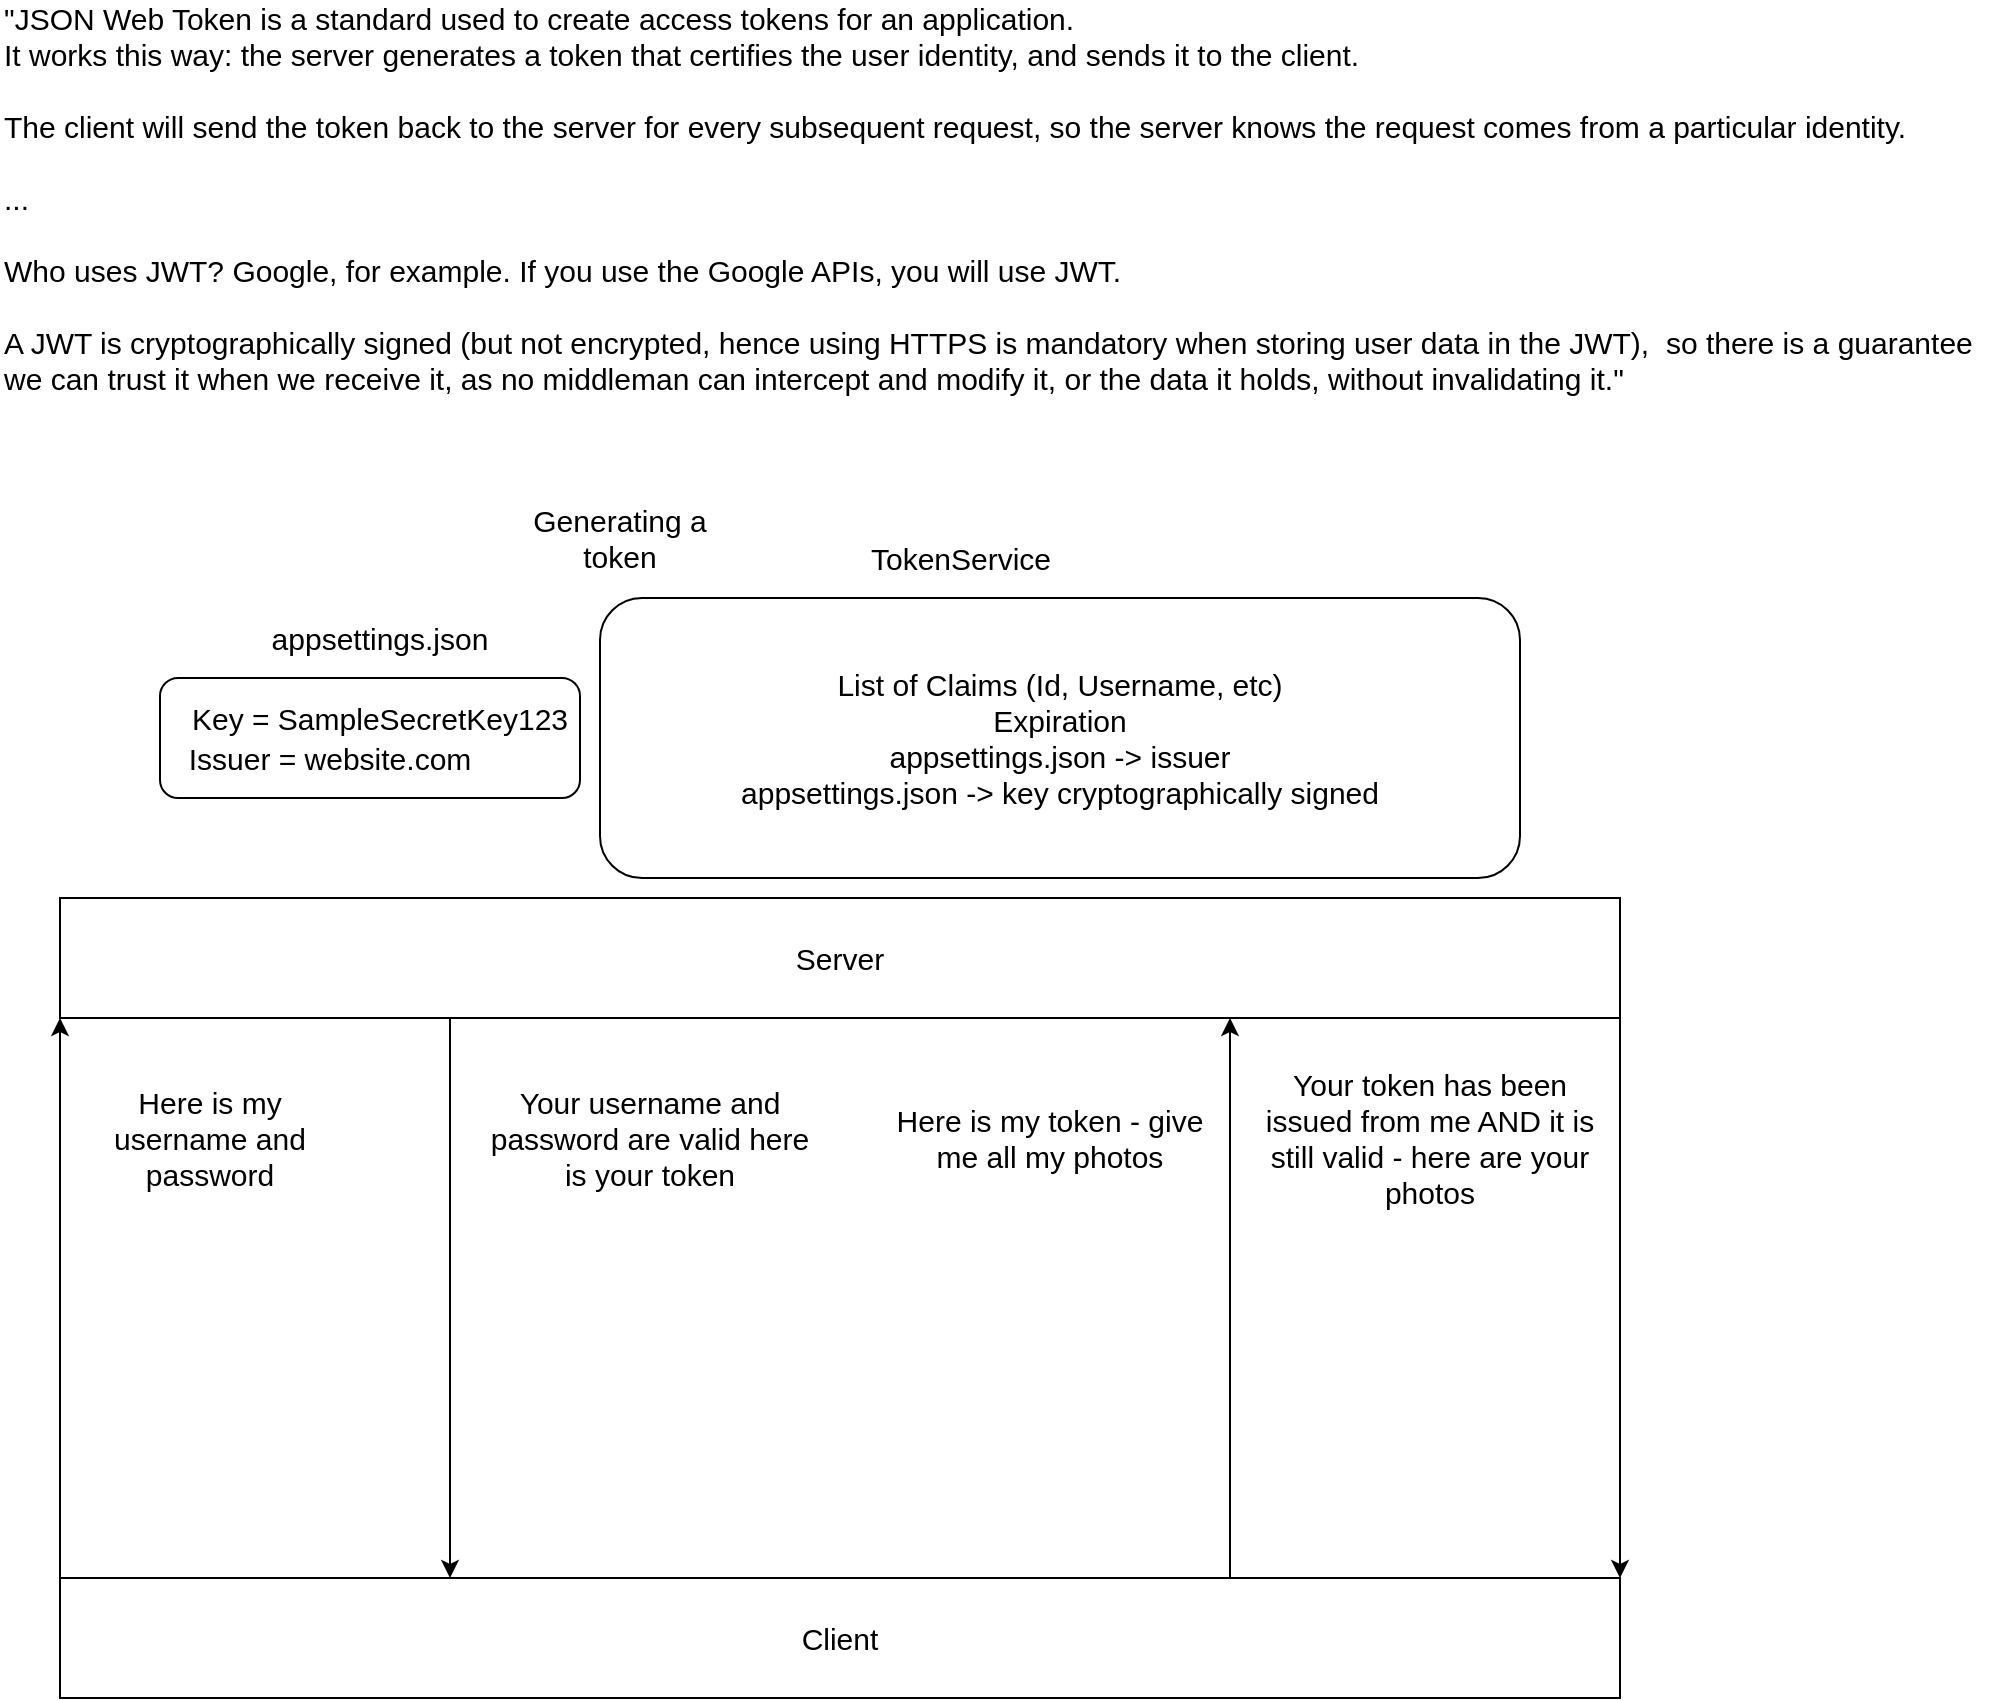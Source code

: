 <mxfile version="13.7.9" type="device"><diagram id="CKfOVXltYGlYRtcbwmhd" name="Page-1"><mxGraphModel dx="2272" dy="1962" grid="1" gridSize="10" guides="1" tooltips="1" connect="1" arrows="1" fold="1" page="1" pageScale="1" pageWidth="850" pageHeight="1100" math="0" shadow="0"><root><mxCell id="0"/><mxCell id="1" parent="0"/><mxCell id="t1Aym1B_F5-KHxqMJfx5-1" value="&lt;div style=&quot;font-size: 15px&quot;&gt;&lt;font style=&quot;font-size: 15px&quot;&gt;&quot;JSON Web Token is a standard used to create access tokens for an application.&lt;br&gt;&lt;/font&gt;&lt;/div&gt;&lt;div style=&quot;font-size: 15px&quot;&gt;&lt;font style=&quot;font-size: 15px&quot;&gt;It works this way: the server generates a token that certifies the user identity, and sends it to the client.&lt;/font&gt;&lt;/div&gt;&lt;div style=&quot;font-size: 15px&quot;&gt;&lt;font style=&quot;font-size: 15px&quot;&gt;&lt;br&gt;&lt;/font&gt;&lt;/div&gt;&lt;div style=&quot;font-size: 15px&quot;&gt;&lt;font style=&quot;font-size: 15px&quot;&gt;The client will send the token back to the server for every subsequent request, so the server knows the request comes from a particular identity.&lt;/font&gt;&lt;/div&gt;&lt;div style=&quot;font-size: 15px&quot;&gt;&lt;font style=&quot;font-size: 15px&quot;&gt;&lt;br&gt;&lt;/font&gt;&lt;/div&gt;&lt;div style=&quot;font-size: 15px&quot;&gt;&lt;font style=&quot;font-size: 15px&quot;&gt;...&lt;/font&gt;&lt;/div&gt;&lt;div style=&quot;font-size: 15px&quot;&gt;&lt;font style=&quot;font-size: 15px&quot;&gt;&lt;br&gt;&lt;/font&gt;&lt;/div&gt;&lt;div style=&quot;font-size: 15px&quot;&gt;&lt;font style=&quot;font-size: 15px&quot;&gt;Who uses JWT? Google, for example. If you use the Google APIs, you will use JWT.&lt;/font&gt;&lt;/div&gt;&lt;div style=&quot;font-size: 15px&quot;&gt;&lt;span&gt;&lt;font style=&quot;font-size: 15px&quot;&gt;&lt;br&gt;&lt;/font&gt;&lt;/span&gt;&lt;/div&gt;&lt;div style=&quot;font-size: 15px&quot;&gt;&lt;font style=&quot;font-size: 15px&quot;&gt;&lt;span&gt;A JWT is cryptographically signed (but not encrypted, hence using HTTPS is mandatory when storing user data in the JWT),&amp;nbsp;&amp;nbsp;&lt;/span&gt;&lt;span&gt;so there is a guarantee&amp;nbsp;&lt;/span&gt;&lt;br&gt;&lt;/font&gt;&lt;/div&gt;&lt;div style=&quot;font-size: 15px&quot;&gt;&lt;font style=&quot;font-size: 15px&quot;&gt;we can trust it when we receive it, as no middleman can intercept and modify it, or the data it holds, without invalidating it.&quot;&lt;/font&gt;&lt;/div&gt;" style="text;html=1;align=left;verticalAlign=middle;resizable=0;points=[];autosize=1;" vertex="1" parent="1"><mxGeometry x="-70" width="1000" height="160" as="geometry"/></mxCell><mxCell id="t1Aym1B_F5-KHxqMJfx5-2" value="&lt;font style=&quot;font-size: 15px&quot;&gt;Server&lt;/font&gt;" style="rounded=0;whiteSpace=wrap;html=1;" vertex="1" parent="1"><mxGeometry x="-40" y="430" width="780" height="60" as="geometry"/></mxCell><mxCell id="t1Aym1B_F5-KHxqMJfx5-3" value="&lt;font style=&quot;font-size: 15px&quot;&gt;Client&lt;/font&gt;" style="rounded=0;whiteSpace=wrap;html=1;" vertex="1" parent="1"><mxGeometry x="-40" y="770" width="780" height="60" as="geometry"/></mxCell><mxCell id="t1Aym1B_F5-KHxqMJfx5-4" value="" style="endArrow=classic;html=1;entryX=0;entryY=1;entryDx=0;entryDy=0;" edge="1" parent="1" target="t1Aym1B_F5-KHxqMJfx5-2"><mxGeometry width="50" height="50" relative="1" as="geometry"><mxPoint x="-40" y="770" as="sourcePoint"/><mxPoint x="10" y="720" as="targetPoint"/></mxGeometry></mxCell><mxCell id="t1Aym1B_F5-KHxqMJfx5-5" value="&lt;font style=&quot;font-size: 15px&quot;&gt;Here is my username and password&lt;/font&gt;" style="text;html=1;strokeColor=none;fillColor=none;align=center;verticalAlign=middle;whiteSpace=wrap;rounded=0;" vertex="1" parent="1"><mxGeometry x="-30" y="540" width="130" height="20" as="geometry"/></mxCell><mxCell id="t1Aym1B_F5-KHxqMJfx5-6" value="" style="endArrow=classic;html=1;exitX=0.25;exitY=1;exitDx=0;exitDy=0;entryX=0.25;entryY=0;entryDx=0;entryDy=0;" edge="1" parent="1" source="t1Aym1B_F5-KHxqMJfx5-2" target="t1Aym1B_F5-KHxqMJfx5-3"><mxGeometry width="50" height="50" relative="1" as="geometry"><mxPoint x="60" y="540" as="sourcePoint"/><mxPoint x="110" y="490" as="targetPoint"/></mxGeometry></mxCell><mxCell id="t1Aym1B_F5-KHxqMJfx5-7" value="&lt;font style=&quot;font-size: 15px&quot;&gt;Your username and password are valid here is your token&lt;/font&gt;" style="text;html=1;strokeColor=none;fillColor=none;align=center;verticalAlign=middle;whiteSpace=wrap;rounded=0;" vertex="1" parent="1"><mxGeometry x="170" y="540" width="170" height="20" as="geometry"/></mxCell><mxCell id="t1Aym1B_F5-KHxqMJfx5-8" value="" style="endArrow=classic;html=1;entryX=0.75;entryY=1;entryDx=0;entryDy=0;exitX=0.75;exitY=0;exitDx=0;exitDy=0;" edge="1" parent="1" source="t1Aym1B_F5-KHxqMJfx5-3" target="t1Aym1B_F5-KHxqMJfx5-2"><mxGeometry width="50" height="50" relative="1" as="geometry"><mxPoint x="280" y="770" as="sourcePoint"/><mxPoint x="330" y="720" as="targetPoint"/></mxGeometry></mxCell><mxCell id="t1Aym1B_F5-KHxqMJfx5-9" value="&lt;font style=&quot;font-size: 15px&quot;&gt;Here is my token - give me all my photos&lt;/font&gt;" style="text;html=1;strokeColor=none;fillColor=none;align=center;verticalAlign=middle;whiteSpace=wrap;rounded=0;" vertex="1" parent="1"><mxGeometry x="370" y="540" width="170" height="20" as="geometry"/></mxCell><mxCell id="t1Aym1B_F5-KHxqMJfx5-10" value="" style="endArrow=classic;html=1;entryX=1;entryY=0;entryDx=0;entryDy=0;exitX=1;exitY=1;exitDx=0;exitDy=0;" edge="1" parent="1" source="t1Aym1B_F5-KHxqMJfx5-2" target="t1Aym1B_F5-KHxqMJfx5-3"><mxGeometry width="50" height="50" relative="1" as="geometry"><mxPoint x="555" y="780" as="sourcePoint"/><mxPoint x="555" y="500" as="targetPoint"/></mxGeometry></mxCell><mxCell id="t1Aym1B_F5-KHxqMJfx5-11" value="&lt;font style=&quot;font-size: 15px&quot;&gt;Your token has been issued from me AND it is still valid - here are your photos&lt;/font&gt;" style="text;html=1;strokeColor=none;fillColor=none;align=center;verticalAlign=middle;whiteSpace=wrap;rounded=0;" vertex="1" parent="1"><mxGeometry x="560" y="540" width="170" height="20" as="geometry"/></mxCell><mxCell id="t1Aym1B_F5-KHxqMJfx5-18" style="edgeStyle=orthogonalEdgeStyle;rounded=0;orthogonalLoop=1;jettySize=auto;html=1;exitX=0.75;exitY=0;exitDx=0;exitDy=0;entryX=0.75;entryY=0;entryDx=0;entryDy=0;" edge="1" parent="1" source="t1Aym1B_F5-KHxqMJfx5-13" target="t1Aym1B_F5-KHxqMJfx5-15"><mxGeometry relative="1" as="geometry"/></mxCell><mxCell id="t1Aym1B_F5-KHxqMJfx5-13" value="" style="rounded=1;whiteSpace=wrap;html=1;" vertex="1" parent="1"><mxGeometry x="10" y="320" width="210" height="60" as="geometry"/></mxCell><mxCell id="t1Aym1B_F5-KHxqMJfx5-14" value="&lt;font style=&quot;font-size: 15px&quot;&gt;Generating a token&lt;/font&gt;" style="text;html=1;strokeColor=none;fillColor=none;align=center;verticalAlign=middle;whiteSpace=wrap;rounded=0;" vertex="1" parent="1"><mxGeometry x="180" y="240" width="120" height="20" as="geometry"/></mxCell><mxCell id="t1Aym1B_F5-KHxqMJfx5-15" value="&lt;font style=&quot;font-size: 15px&quot;&gt;Key = SampleSecretKey123&lt;/font&gt;" style="text;html=1;strokeColor=none;fillColor=none;align=center;verticalAlign=middle;whiteSpace=wrap;rounded=0;" vertex="1" parent="1"><mxGeometry x="20" y="330" width="200" height="20" as="geometry"/></mxCell><mxCell id="t1Aym1B_F5-KHxqMJfx5-16" value="&lt;font style=&quot;font-size: 15px&quot;&gt;Issuer = website.com&lt;/font&gt;" style="text;html=1;strokeColor=none;fillColor=none;align=center;verticalAlign=middle;whiteSpace=wrap;rounded=0;" vertex="1" parent="1"><mxGeometry x="-10" y="350" width="210" height="20" as="geometry"/></mxCell><mxCell id="t1Aym1B_F5-KHxqMJfx5-17" style="edgeStyle=orthogonalEdgeStyle;rounded=0;orthogonalLoop=1;jettySize=auto;html=1;exitX=0.5;exitY=1;exitDx=0;exitDy=0;" edge="1" parent="1" source="t1Aym1B_F5-KHxqMJfx5-16" target="t1Aym1B_F5-KHxqMJfx5-16"><mxGeometry relative="1" as="geometry"/></mxCell><mxCell id="t1Aym1B_F5-KHxqMJfx5-19" value="&lt;font style=&quot;font-size: 15px&quot;&gt;List of Claims (Id, Username, etc)&lt;br&gt;Expiration&lt;br&gt;appsettings.json -&amp;gt; issuer&lt;br&gt;appsettings.json -&amp;gt; key&amp;nbsp;&lt;span style=&quot;text-align: left&quot;&gt;cryptographically signed&lt;/span&gt;&lt;/font&gt;" style="rounded=1;whiteSpace=wrap;html=1;" vertex="1" parent="1"><mxGeometry x="230" y="280" width="460" height="140" as="geometry"/></mxCell><mxCell id="t1Aym1B_F5-KHxqMJfx5-20" value="&lt;font style=&quot;font-size: 15px&quot;&gt;appsettings.json&lt;/font&gt;" style="text;html=1;strokeColor=none;fillColor=none;align=center;verticalAlign=middle;whiteSpace=wrap;rounded=0;" vertex="1" parent="1"><mxGeometry x="60" y="290" width="120" height="20" as="geometry"/></mxCell><mxCell id="t1Aym1B_F5-KHxqMJfx5-21" value="&lt;font style=&quot;font-size: 15px&quot;&gt;TokenService&lt;/font&gt;" style="text;html=1;align=center;verticalAlign=middle;resizable=0;points=[];autosize=1;" vertex="1" parent="1"><mxGeometry x="355" y="250" width="110" height="20" as="geometry"/></mxCell></root></mxGraphModel></diagram></mxfile>